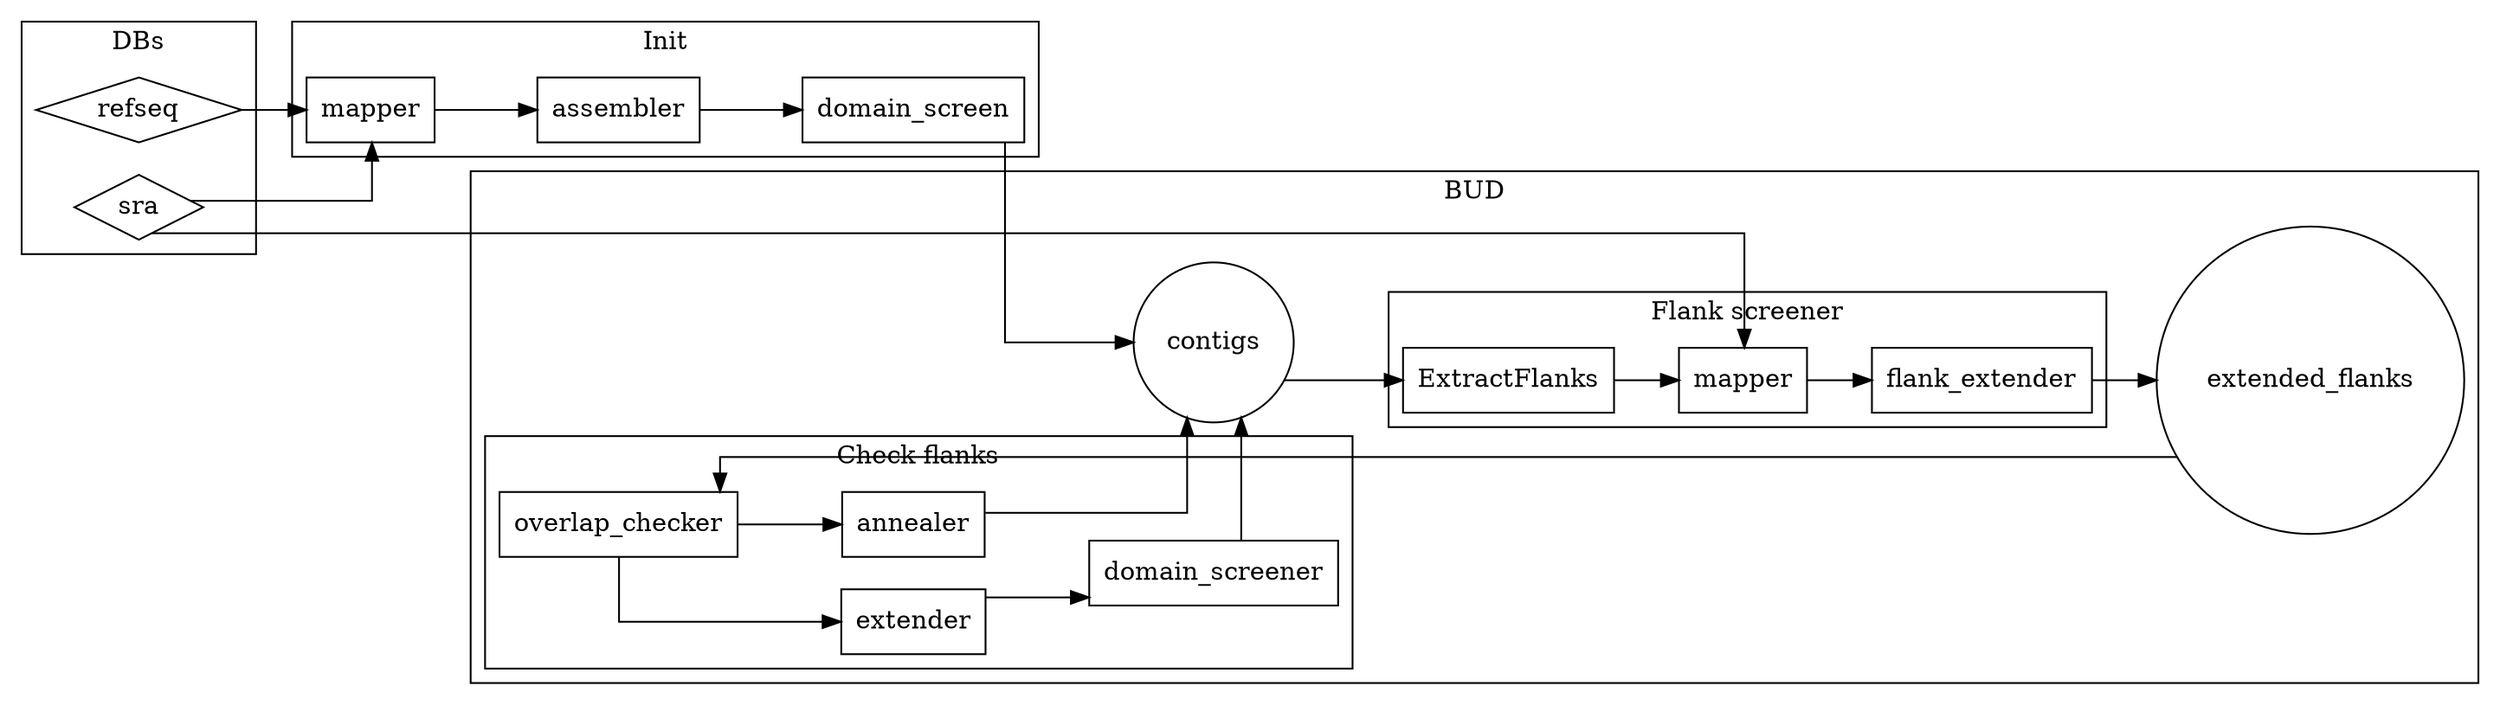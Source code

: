 digraph {
  node [shape=diamond]; "sra"; "refseq"; // databases
  node [shape=circle]; "contigs"; "extended_flanks";  // data/output
  node [shape=box]; "mapper"; "assembler"; "domain_screen";  // tools
  {node [label="mapper"] mapper; budmapper;}
  {node [label="domain_screener"] domain_screenn; domain_screen;}
  rankdir="LR"
  splines="ortho";
  sra -> mapper;
  refseq -> mapper;
  sra -> budmapper;
  domain_screen -> contigs;
  subgraph cluster0
  {
    label="Init";
    mapper -> assembler;
    assembler -> domain_screen;
  }

  subgraph cluster1
  {
    label="DBs";
    sra;
    refseq;
  }

  subgraph cluster2
  {
    label="BUD";
    domain_screenn -> contigs;
    contigs -> ExtractFlanks;
    annealer -> contigs;
    flank_extender -> extended_flanks;
    extended_flanks -> overlap_checker;
    subgraph cluster3
    {
      label="Flank screener";
      ExtractFlanks -> budmapper;
      budmapper -> flank_extender;
    }
    subgraph cluster4
    {
      label="Check flanks";
      overlap_checker -> extender;
      extender -> domain_screenn;
      overlap_checker -> annealer;

    }
  }
}
